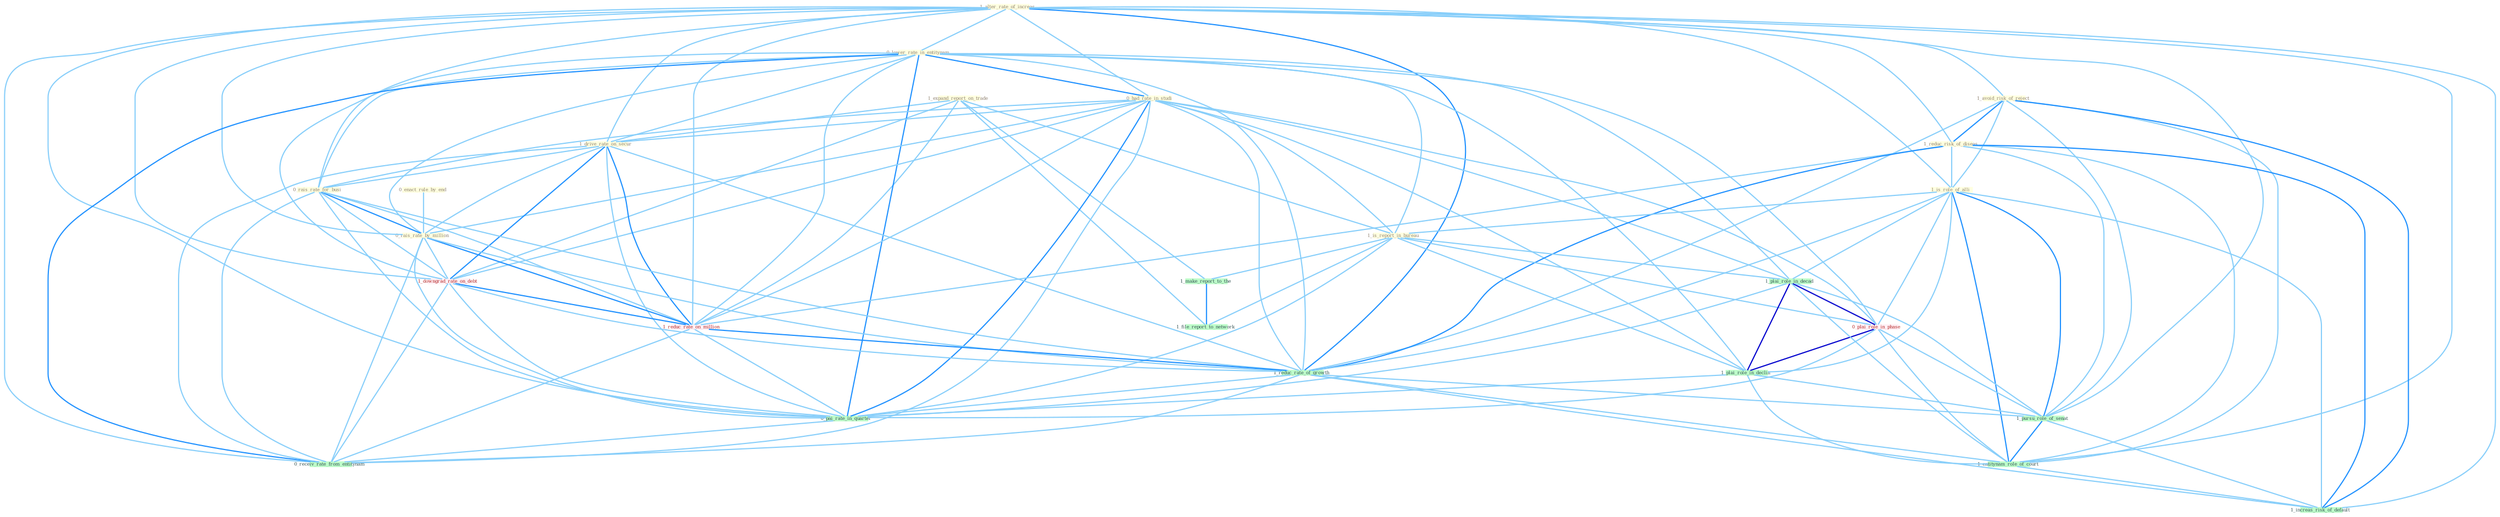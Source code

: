 Graph G{ 
    node
    [shape=polygon,style=filled,width=.5,height=.06,color="#BDFCC9",fixedsize=true,fontsize=4,
    fontcolor="#2f4f4f"];
    {node
    [color="#ffffe0", fontcolor="#8b7d6b"] "1_alter_rate_of_increas " "1_avoid_risk_of_reject " "1_expand_report_on_trade " "0_lower_rate_in_entitynam " "0_had_rate_in_studi " "0_enact_rule_by_end " "1_reduc_risk_of_diseas " "1_is_role_of_alli " "1_drive_rate_on_secur " "0_rais_rate_for_busi " "1_is_report_in_bureau " "0_rais_rate_by_million "}
{node [color="#fff0f5", fontcolor="#b22222"] "1_downgrad_rate_on_debt " "1_reduc_rate_on_million " "0_plai_role_in_phase "}
edge [color="#B0E2FF"];

	"1_alter_rate_of_increas " -- "1_avoid_risk_of_reject " [w="1", color="#87cefa" ];
	"1_alter_rate_of_increas " -- "0_lower_rate_in_entitynam " [w="1", color="#87cefa" ];
	"1_alter_rate_of_increas " -- "0_had_rate_in_studi " [w="1", color="#87cefa" ];
	"1_alter_rate_of_increas " -- "1_reduc_risk_of_diseas " [w="1", color="#87cefa" ];
	"1_alter_rate_of_increas " -- "1_is_role_of_alli " [w="1", color="#87cefa" ];
	"1_alter_rate_of_increas " -- "1_drive_rate_on_secur " [w="1", color="#87cefa" ];
	"1_alter_rate_of_increas " -- "0_rais_rate_for_busi " [w="1", color="#87cefa" ];
	"1_alter_rate_of_increas " -- "0_rais_rate_by_million " [w="1", color="#87cefa" ];
	"1_alter_rate_of_increas " -- "1_downgrad_rate_on_debt " [w="1", color="#87cefa" ];
	"1_alter_rate_of_increas " -- "1_reduc_rate_on_million " [w="1", color="#87cefa" ];
	"1_alter_rate_of_increas " -- "1_reduc_rate_of_growth " [w="2", color="#1e90ff" , len=0.8];
	"1_alter_rate_of_increas " -- "0_pai_rate_in_quarter " [w="1", color="#87cefa" ];
	"1_alter_rate_of_increas " -- "1_pursu_role_of_senat " [w="1", color="#87cefa" ];
	"1_alter_rate_of_increas " -- "1_entitynam_role_of_court " [w="1", color="#87cefa" ];
	"1_alter_rate_of_increas " -- "0_receiv_rate_from_entitynam " [w="1", color="#87cefa" ];
	"1_alter_rate_of_increas " -- "1_increas_risk_of_default " [w="1", color="#87cefa" ];
	"1_avoid_risk_of_reject " -- "1_reduc_risk_of_diseas " [w="2", color="#1e90ff" , len=0.8];
	"1_avoid_risk_of_reject " -- "1_is_role_of_alli " [w="1", color="#87cefa" ];
	"1_avoid_risk_of_reject " -- "1_reduc_rate_of_growth " [w="1", color="#87cefa" ];
	"1_avoid_risk_of_reject " -- "1_pursu_role_of_senat " [w="1", color="#87cefa" ];
	"1_avoid_risk_of_reject " -- "1_entitynam_role_of_court " [w="1", color="#87cefa" ];
	"1_avoid_risk_of_reject " -- "1_increas_risk_of_default " [w="2", color="#1e90ff" , len=0.8];
	"1_expand_report_on_trade " -- "1_drive_rate_on_secur " [w="1", color="#87cefa" ];
	"1_expand_report_on_trade " -- "1_is_report_in_bureau " [w="1", color="#87cefa" ];
	"1_expand_report_on_trade " -- "1_downgrad_rate_on_debt " [w="1", color="#87cefa" ];
	"1_expand_report_on_trade " -- "1_reduc_rate_on_million " [w="1", color="#87cefa" ];
	"1_expand_report_on_trade " -- "1_make_report_to_the " [w="1", color="#87cefa" ];
	"1_expand_report_on_trade " -- "1_file_report_to_network " [w="1", color="#87cefa" ];
	"0_lower_rate_in_entitynam " -- "0_had_rate_in_studi " [w="2", color="#1e90ff" , len=0.8];
	"0_lower_rate_in_entitynam " -- "1_drive_rate_on_secur " [w="1", color="#87cefa" ];
	"0_lower_rate_in_entitynam " -- "0_rais_rate_for_busi " [w="1", color="#87cefa" ];
	"0_lower_rate_in_entitynam " -- "1_is_report_in_bureau " [w="1", color="#87cefa" ];
	"0_lower_rate_in_entitynam " -- "0_rais_rate_by_million " [w="1", color="#87cefa" ];
	"0_lower_rate_in_entitynam " -- "1_downgrad_rate_on_debt " [w="1", color="#87cefa" ];
	"0_lower_rate_in_entitynam " -- "1_reduc_rate_on_million " [w="1", color="#87cefa" ];
	"0_lower_rate_in_entitynam " -- "1_plai_role_in_decad " [w="1", color="#87cefa" ];
	"0_lower_rate_in_entitynam " -- "0_plai_role_in_phase " [w="1", color="#87cefa" ];
	"0_lower_rate_in_entitynam " -- "1_reduc_rate_of_growth " [w="1", color="#87cefa" ];
	"0_lower_rate_in_entitynam " -- "1_plai_role_in_declin " [w="1", color="#87cefa" ];
	"0_lower_rate_in_entitynam " -- "0_pai_rate_in_quarter " [w="2", color="#1e90ff" , len=0.8];
	"0_lower_rate_in_entitynam " -- "0_receiv_rate_from_entitynam " [w="2", color="#1e90ff" , len=0.8];
	"0_had_rate_in_studi " -- "1_drive_rate_on_secur " [w="1", color="#87cefa" ];
	"0_had_rate_in_studi " -- "0_rais_rate_for_busi " [w="1", color="#87cefa" ];
	"0_had_rate_in_studi " -- "1_is_report_in_bureau " [w="1", color="#87cefa" ];
	"0_had_rate_in_studi " -- "0_rais_rate_by_million " [w="1", color="#87cefa" ];
	"0_had_rate_in_studi " -- "1_downgrad_rate_on_debt " [w="1", color="#87cefa" ];
	"0_had_rate_in_studi " -- "1_reduc_rate_on_million " [w="1", color="#87cefa" ];
	"0_had_rate_in_studi " -- "1_plai_role_in_decad " [w="1", color="#87cefa" ];
	"0_had_rate_in_studi " -- "0_plai_role_in_phase " [w="1", color="#87cefa" ];
	"0_had_rate_in_studi " -- "1_reduc_rate_of_growth " [w="1", color="#87cefa" ];
	"0_had_rate_in_studi " -- "1_plai_role_in_declin " [w="1", color="#87cefa" ];
	"0_had_rate_in_studi " -- "0_pai_rate_in_quarter " [w="2", color="#1e90ff" , len=0.8];
	"0_had_rate_in_studi " -- "0_receiv_rate_from_entitynam " [w="1", color="#87cefa" ];
	"0_enact_rule_by_end " -- "0_rais_rate_by_million " [w="1", color="#87cefa" ];
	"1_reduc_risk_of_diseas " -- "1_is_role_of_alli " [w="1", color="#87cefa" ];
	"1_reduc_risk_of_diseas " -- "1_reduc_rate_on_million " [w="1", color="#87cefa" ];
	"1_reduc_risk_of_diseas " -- "1_reduc_rate_of_growth " [w="2", color="#1e90ff" , len=0.8];
	"1_reduc_risk_of_diseas " -- "1_pursu_role_of_senat " [w="1", color="#87cefa" ];
	"1_reduc_risk_of_diseas " -- "1_entitynam_role_of_court " [w="1", color="#87cefa" ];
	"1_reduc_risk_of_diseas " -- "1_increas_risk_of_default " [w="2", color="#1e90ff" , len=0.8];
	"1_is_role_of_alli " -- "1_is_report_in_bureau " [w="1", color="#87cefa" ];
	"1_is_role_of_alli " -- "1_plai_role_in_decad " [w="1", color="#87cefa" ];
	"1_is_role_of_alli " -- "0_plai_role_in_phase " [w="1", color="#87cefa" ];
	"1_is_role_of_alli " -- "1_reduc_rate_of_growth " [w="1", color="#87cefa" ];
	"1_is_role_of_alli " -- "1_plai_role_in_declin " [w="1", color="#87cefa" ];
	"1_is_role_of_alli " -- "1_pursu_role_of_senat " [w="2", color="#1e90ff" , len=0.8];
	"1_is_role_of_alli " -- "1_entitynam_role_of_court " [w="2", color="#1e90ff" , len=0.8];
	"1_is_role_of_alli " -- "1_increas_risk_of_default " [w="1", color="#87cefa" ];
	"1_drive_rate_on_secur " -- "0_rais_rate_for_busi " [w="1", color="#87cefa" ];
	"1_drive_rate_on_secur " -- "0_rais_rate_by_million " [w="1", color="#87cefa" ];
	"1_drive_rate_on_secur " -- "1_downgrad_rate_on_debt " [w="2", color="#1e90ff" , len=0.8];
	"1_drive_rate_on_secur " -- "1_reduc_rate_on_million " [w="2", color="#1e90ff" , len=0.8];
	"1_drive_rate_on_secur " -- "1_reduc_rate_of_growth " [w="1", color="#87cefa" ];
	"1_drive_rate_on_secur " -- "0_pai_rate_in_quarter " [w="1", color="#87cefa" ];
	"1_drive_rate_on_secur " -- "0_receiv_rate_from_entitynam " [w="1", color="#87cefa" ];
	"0_rais_rate_for_busi " -- "0_rais_rate_by_million " [w="2", color="#1e90ff" , len=0.8];
	"0_rais_rate_for_busi " -- "1_downgrad_rate_on_debt " [w="1", color="#87cefa" ];
	"0_rais_rate_for_busi " -- "1_reduc_rate_on_million " [w="1", color="#87cefa" ];
	"0_rais_rate_for_busi " -- "1_reduc_rate_of_growth " [w="1", color="#87cefa" ];
	"0_rais_rate_for_busi " -- "0_pai_rate_in_quarter " [w="1", color="#87cefa" ];
	"0_rais_rate_for_busi " -- "0_receiv_rate_from_entitynam " [w="1", color="#87cefa" ];
	"1_is_report_in_bureau " -- "1_plai_role_in_decad " [w="1", color="#87cefa" ];
	"1_is_report_in_bureau " -- "0_plai_role_in_phase " [w="1", color="#87cefa" ];
	"1_is_report_in_bureau " -- "1_make_report_to_the " [w="1", color="#87cefa" ];
	"1_is_report_in_bureau " -- "1_plai_role_in_declin " [w="1", color="#87cefa" ];
	"1_is_report_in_bureau " -- "0_pai_rate_in_quarter " [w="1", color="#87cefa" ];
	"1_is_report_in_bureau " -- "1_file_report_to_network " [w="1", color="#87cefa" ];
	"0_rais_rate_by_million " -- "1_downgrad_rate_on_debt " [w="1", color="#87cefa" ];
	"0_rais_rate_by_million " -- "1_reduc_rate_on_million " [w="2", color="#1e90ff" , len=0.8];
	"0_rais_rate_by_million " -- "1_reduc_rate_of_growth " [w="1", color="#87cefa" ];
	"0_rais_rate_by_million " -- "0_pai_rate_in_quarter " [w="1", color="#87cefa" ];
	"0_rais_rate_by_million " -- "0_receiv_rate_from_entitynam " [w="1", color="#87cefa" ];
	"1_downgrad_rate_on_debt " -- "1_reduc_rate_on_million " [w="2", color="#1e90ff" , len=0.8];
	"1_downgrad_rate_on_debt " -- "1_reduc_rate_of_growth " [w="1", color="#87cefa" ];
	"1_downgrad_rate_on_debt " -- "0_pai_rate_in_quarter " [w="1", color="#87cefa" ];
	"1_downgrad_rate_on_debt " -- "0_receiv_rate_from_entitynam " [w="1", color="#87cefa" ];
	"1_reduc_rate_on_million " -- "1_reduc_rate_of_growth " [w="2", color="#1e90ff" , len=0.8];
	"1_reduc_rate_on_million " -- "0_pai_rate_in_quarter " [w="1", color="#87cefa" ];
	"1_reduc_rate_on_million " -- "0_receiv_rate_from_entitynam " [w="1", color="#87cefa" ];
	"1_plai_role_in_decad " -- "0_plai_role_in_phase " [w="3", color="#0000cd" , len=0.6];
	"1_plai_role_in_decad " -- "1_plai_role_in_declin " [w="3", color="#0000cd" , len=0.6];
	"1_plai_role_in_decad " -- "0_pai_rate_in_quarter " [w="1", color="#87cefa" ];
	"1_plai_role_in_decad " -- "1_pursu_role_of_senat " [w="1", color="#87cefa" ];
	"1_plai_role_in_decad " -- "1_entitynam_role_of_court " [w="1", color="#87cefa" ];
	"0_plai_role_in_phase " -- "1_plai_role_in_declin " [w="3", color="#0000cd" , len=0.6];
	"0_plai_role_in_phase " -- "0_pai_rate_in_quarter " [w="1", color="#87cefa" ];
	"0_plai_role_in_phase " -- "1_pursu_role_of_senat " [w="1", color="#87cefa" ];
	"0_plai_role_in_phase " -- "1_entitynam_role_of_court " [w="1", color="#87cefa" ];
	"1_reduc_rate_of_growth " -- "0_pai_rate_in_quarter " [w="1", color="#87cefa" ];
	"1_reduc_rate_of_growth " -- "1_pursu_role_of_senat " [w="1", color="#87cefa" ];
	"1_reduc_rate_of_growth " -- "1_entitynam_role_of_court " [w="1", color="#87cefa" ];
	"1_reduc_rate_of_growth " -- "0_receiv_rate_from_entitynam " [w="1", color="#87cefa" ];
	"1_reduc_rate_of_growth " -- "1_increas_risk_of_default " [w="1", color="#87cefa" ];
	"1_make_report_to_the " -- "1_file_report_to_network " [w="2", color="#1e90ff" , len=0.8];
	"1_plai_role_in_declin " -- "0_pai_rate_in_quarter " [w="1", color="#87cefa" ];
	"1_plai_role_in_declin " -- "1_pursu_role_of_senat " [w="1", color="#87cefa" ];
	"1_plai_role_in_declin " -- "1_entitynam_role_of_court " [w="1", color="#87cefa" ];
	"0_pai_rate_in_quarter " -- "0_receiv_rate_from_entitynam " [w="1", color="#87cefa" ];
	"1_pursu_role_of_senat " -- "1_entitynam_role_of_court " [w="2", color="#1e90ff" , len=0.8];
	"1_pursu_role_of_senat " -- "1_increas_risk_of_default " [w="1", color="#87cefa" ];
	"1_entitynam_role_of_court " -- "1_increas_risk_of_default " [w="1", color="#87cefa" ];
}